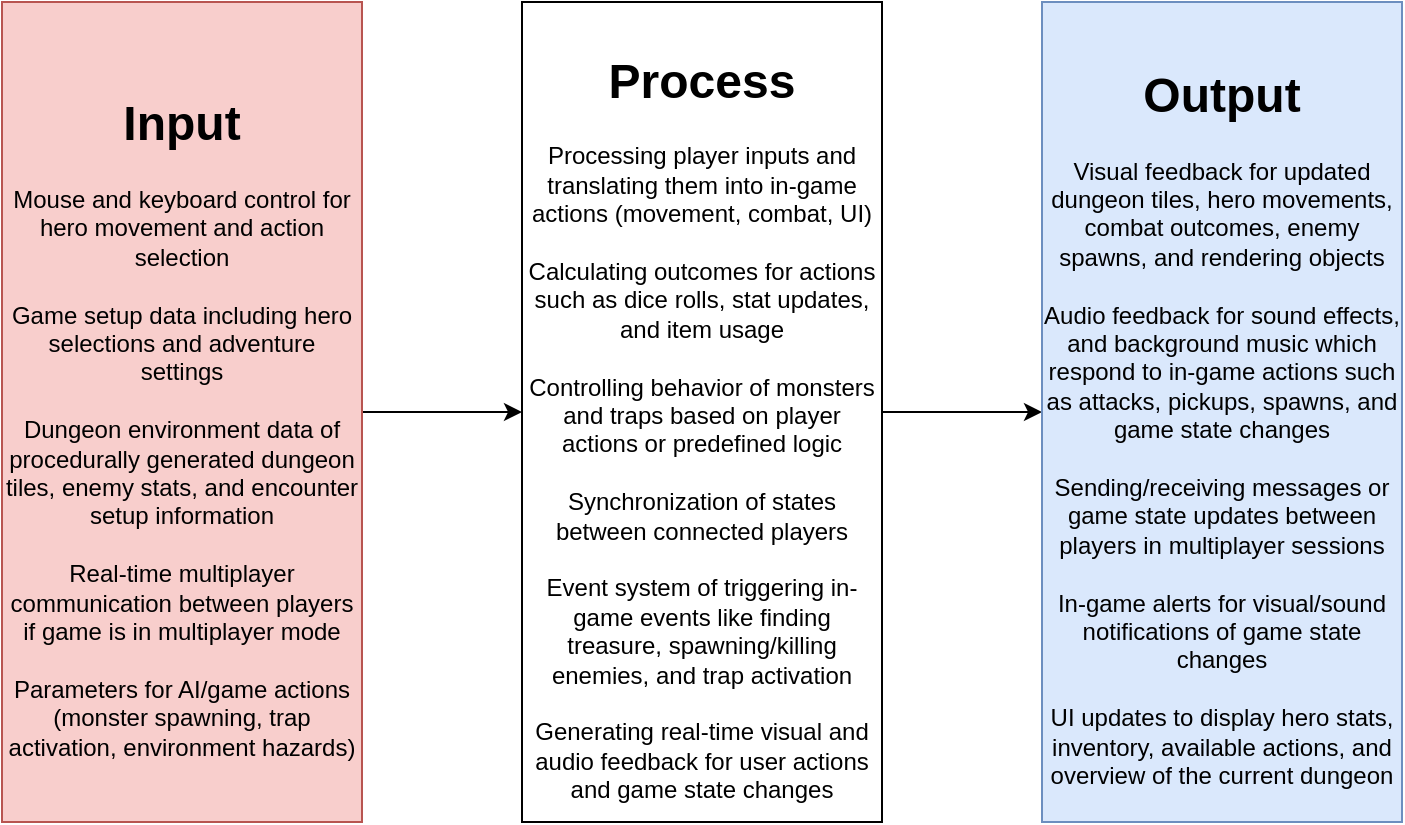<mxfile version="24.7.14">
  <diagram name="Page-1" id="pSw8x3C9M-zYgT5TNihh">
    <mxGraphModel dx="1163" dy="589" grid="1" gridSize="10" guides="1" tooltips="1" connect="1" arrows="1" fold="1" page="1" pageScale="1" pageWidth="850" pageHeight="1100" math="0" shadow="0">
      <root>
        <mxCell id="0" />
        <mxCell id="1" parent="0" />
        <mxCell id="l0WcsWSsG9v-g_a3aXnf-28" value="" style="edgeStyle=orthogonalEdgeStyle;rounded=0;orthogonalLoop=1;jettySize=auto;html=1;" edge="1" parent="1" source="l0WcsWSsG9v-g_a3aXnf-25" target="l0WcsWSsG9v-g_a3aXnf-26">
          <mxGeometry relative="1" as="geometry" />
        </mxCell>
        <mxCell id="l0WcsWSsG9v-g_a3aXnf-25" value="&lt;h1&gt;Input&lt;/h1&gt;&lt;div&gt;Mouse and keyboard control for hero movement and action selection&lt;/div&gt;&lt;div&gt;&lt;br&gt;&lt;/div&gt;&lt;div&gt;Game setup data including hero selections and adventure settings&lt;/div&gt;&lt;div&gt;&lt;br&gt;&lt;/div&gt;&lt;div&gt;Dungeon environment data of procedurally generated dungeon tiles, enemy stats, and encounter setup information&lt;/div&gt;&lt;div&gt;&lt;br&gt;&lt;/div&gt;&lt;div&gt;Real-time multiplayer communication between players if game is in multiplayer mode&lt;/div&gt;&lt;div&gt;&lt;br&gt;&lt;/div&gt;&lt;div&gt;Parameters for AI/game actions (monster spawning, trap activation, environment hazards)&lt;/div&gt;" style="rounded=0;whiteSpace=wrap;html=1;fillColor=#f8cecc;strokeColor=#b85450;align=center;" vertex="1" parent="1">
          <mxGeometry x="20" y="150" width="180" height="410" as="geometry" />
        </mxCell>
        <mxCell id="l0WcsWSsG9v-g_a3aXnf-29" value="" style="edgeStyle=orthogonalEdgeStyle;rounded=0;orthogonalLoop=1;jettySize=auto;html=1;" edge="1" parent="1" source="l0WcsWSsG9v-g_a3aXnf-26" target="l0WcsWSsG9v-g_a3aXnf-27">
          <mxGeometry relative="1" as="geometry" />
        </mxCell>
        <mxCell id="l0WcsWSsG9v-g_a3aXnf-26" value="&lt;h1&gt;Process&lt;/h1&gt;&lt;div&gt;Processing player inputs and translating them into in-game actions (movement, combat, UI)&lt;/div&gt;&lt;div&gt;&lt;br&gt;&lt;/div&gt;&lt;div&gt;Calculating outcomes for actions such as dice rolls, stat updates, and item usage&lt;/div&gt;&lt;div&gt;&lt;br&gt;&lt;/div&gt;&lt;div&gt;Controlling behavior of monsters and traps based on player actions or predefined logic&lt;/div&gt;&lt;div&gt;&lt;br&gt;&lt;/div&gt;&lt;div&gt;Synchronization of states between connected players&lt;/div&gt;&lt;div&gt;&lt;br&gt;&lt;/div&gt;&lt;div&gt;Event system of triggering in-game events like finding treasure, spawning/killing enemies, and trap activation&lt;/div&gt;&lt;div&gt;&lt;br&gt;&lt;/div&gt;&lt;div&gt;Generating real-time visual and audio feedback for user actions and game state changes&lt;/div&gt;" style="rounded=0;whiteSpace=wrap;html=1;" vertex="1" parent="1">
          <mxGeometry x="280" y="150" width="180" height="410" as="geometry" />
        </mxCell>
        <mxCell id="l0WcsWSsG9v-g_a3aXnf-27" value="&lt;h1&gt;Output&lt;/h1&gt;&lt;div&gt;Visual feedback for updated dungeon tiles, hero movements, combat outcomes, enemy spawns, and rendering objects&lt;/div&gt;&lt;div&gt;&lt;br&gt;&lt;/div&gt;&lt;div&gt;Audio feedback for sound effects, and background music which respond to in-game actions such as attacks, pickups, spawns, and game state changes&lt;/div&gt;&lt;div&gt;&lt;br&gt;&lt;/div&gt;&lt;div&gt;Sending/receiving messages or game state updates between players in multiplayer sessions&lt;/div&gt;&lt;div&gt;&lt;br&gt;&lt;/div&gt;&lt;div&gt;In-game alerts for visual/sound notifications of game state changes&lt;/div&gt;&lt;div&gt;&lt;br&gt;&lt;/div&gt;&lt;div&gt;UI updates to display hero stats, inventory, available actions, and overview of the current dungeon&lt;/div&gt;" style="rounded=0;whiteSpace=wrap;html=1;fillColor=#dae8fc;strokeColor=#6c8ebf;" vertex="1" parent="1">
          <mxGeometry x="540" y="150" width="180" height="410" as="geometry" />
        </mxCell>
      </root>
    </mxGraphModel>
  </diagram>
</mxfile>
